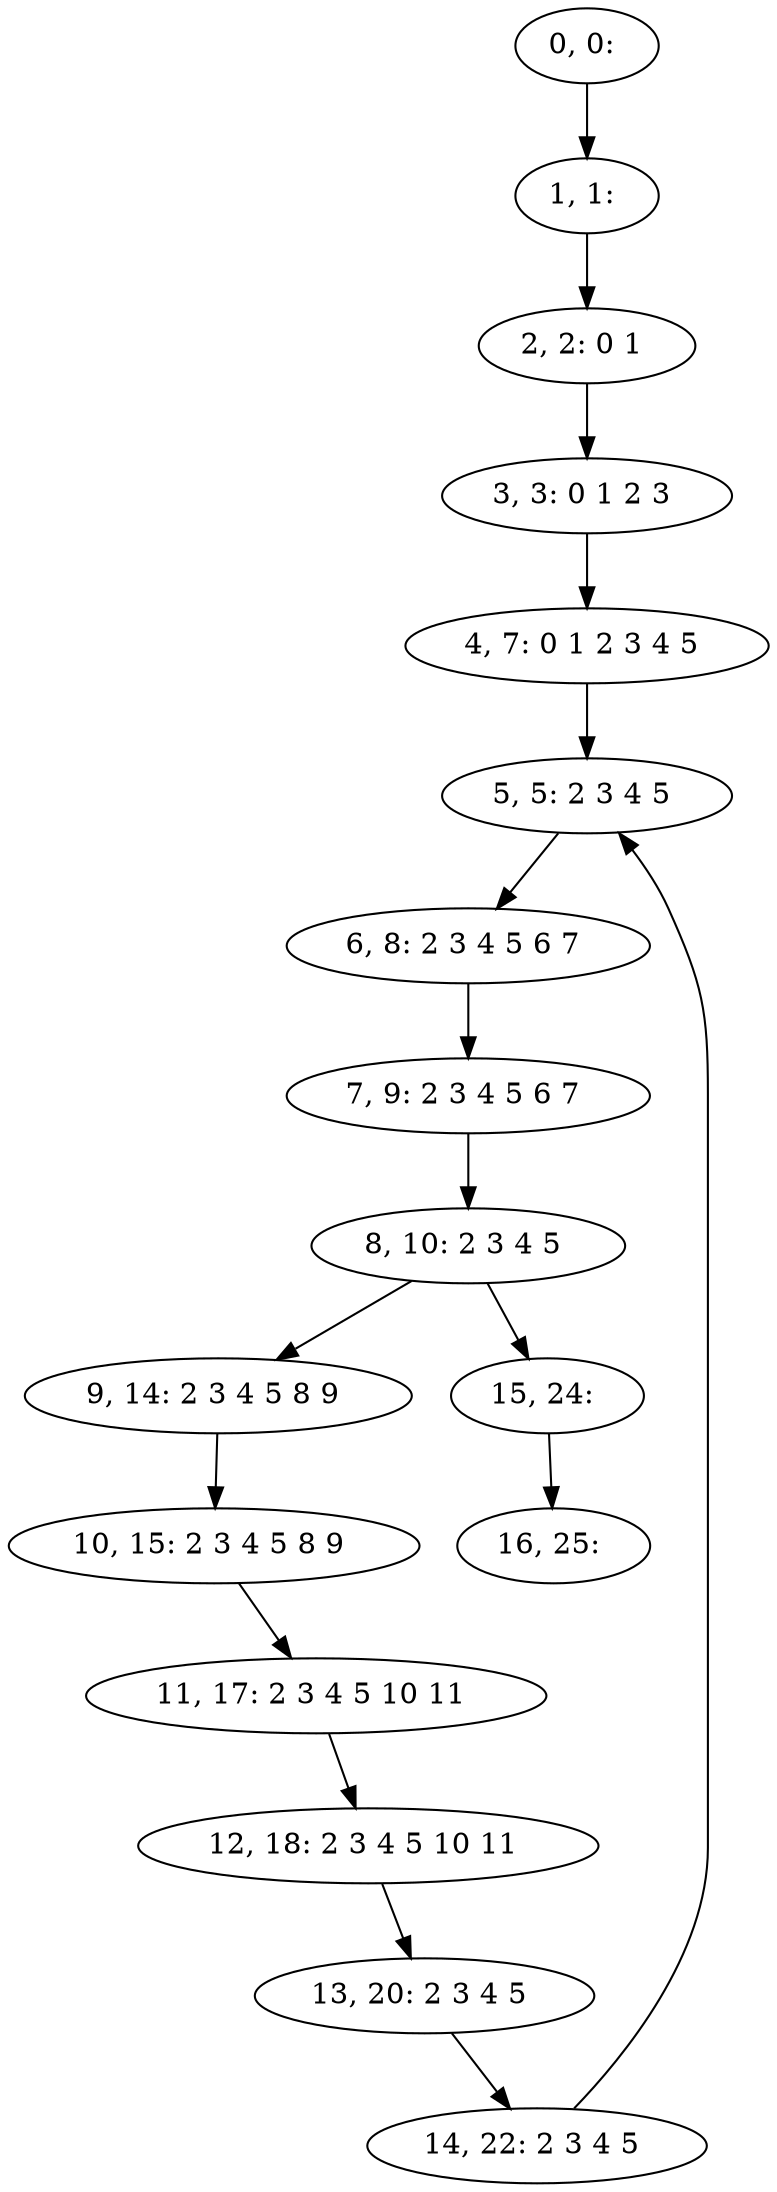 digraph G {
0[label="0, 0: "];
1[label="1, 1: "];
2[label="2, 2: 0 1 "];
3[label="3, 3: 0 1 2 3 "];
4[label="4, 7: 0 1 2 3 4 5 "];
5[label="5, 5: 2 3 4 5 "];
6[label="6, 8: 2 3 4 5 6 7 "];
7[label="7, 9: 2 3 4 5 6 7 "];
8[label="8, 10: 2 3 4 5 "];
9[label="9, 14: 2 3 4 5 8 9 "];
10[label="10, 15: 2 3 4 5 8 9 "];
11[label="11, 17: 2 3 4 5 10 11 "];
12[label="12, 18: 2 3 4 5 10 11 "];
13[label="13, 20: 2 3 4 5 "];
14[label="14, 22: 2 3 4 5 "];
15[label="15, 24: "];
16[label="16, 25: "];
0->1 ;
1->2 ;
2->3 ;
3->4 ;
4->5 ;
5->6 ;
6->7 ;
7->8 ;
8->9 ;
8->15 ;
9->10 ;
10->11 ;
11->12 ;
12->13 ;
13->14 ;
14->5 ;
15->16 ;
}
